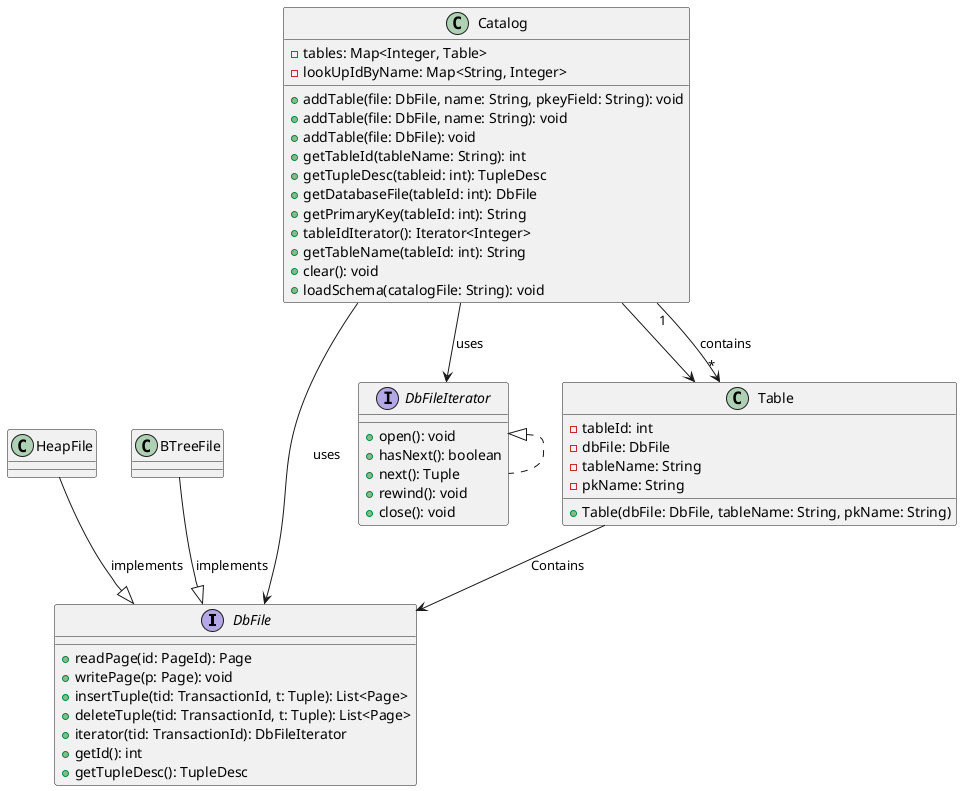 @startuml
interface DbFile {
    +readPage(id: PageId): Page
    +writePage(p: Page): void
    +insertTuple(tid: TransactionId, t: Tuple): List<Page>
    +deleteTuple(tid: TransactionId, t: Tuple): List<Page>
    +iterator(tid: TransactionId): DbFileIterator
    +getId(): int
    +getTupleDesc(): TupleDesc
}

interface DbFileIterator{
    +open(): void
    +hasNext(): boolean
    +next(): Tuple
    +rewind(): void
    +close(): void
}


class HeapFile {
}

class BTreeFile {
}

class Table {
    -tableId: int
    -dbFile: DbFile
    -tableName: String
    -pkName: String

    +Table(dbFile: DbFile, tableName: String, pkName: String)
}

class Catalog {
    -tables: Map<Integer, Table>
    -lookUpIdByName: Map<String, Integer>

    +addTable(file: DbFile, name: String, pkeyField: String): void
    +addTable(file: DbFile, name: String): void
    +addTable(file: DbFile): void
    +getTableId(tableName: String): int
    +getTupleDesc(tableid: int): TupleDesc
    +getDatabaseFile(tableId: int): DbFile
    +getPrimaryKey(tableId: int): String
    +tableIdIterator(): Iterator<Integer>
    +getTableName(tableId: int): String
    +clear(): void
    +loadSchema(catalogFile: String): void
}

DbFileIterator <|.. DbFileIterator
HeapFile --|> DbFile: implements
BTreeFile --|> DbFile: implements
Catalog --> Table
Catalog --> DbFile: uses
Catalog --> DbFileIterator: uses
Table --> DbFile: Contains

Catalog "1" --> "*" Table : contains
@enduml
